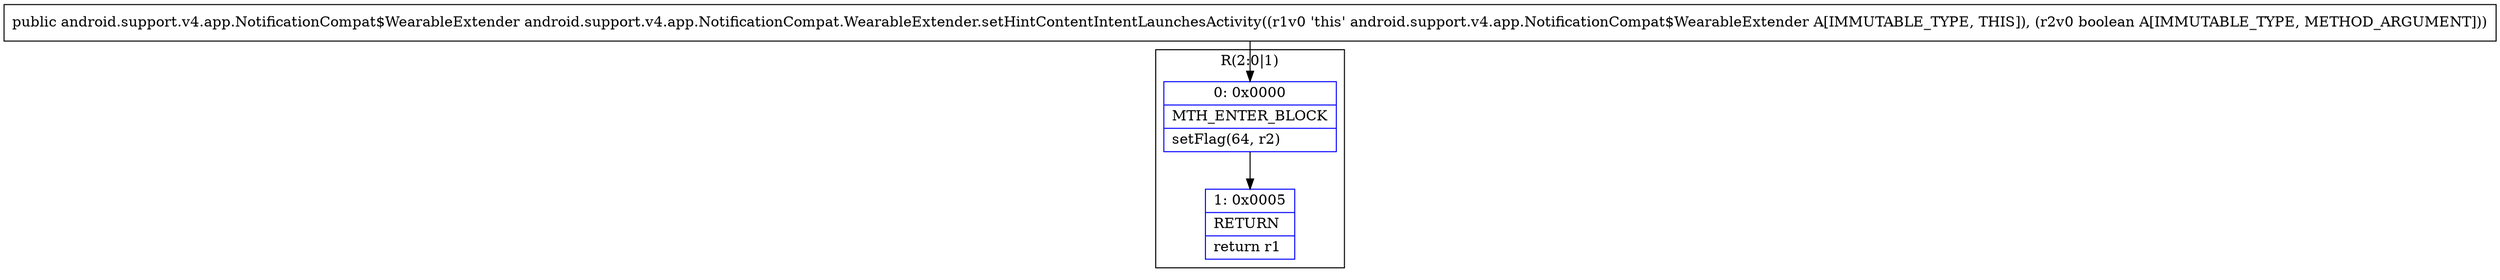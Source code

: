 digraph "CFG forandroid.support.v4.app.NotificationCompat.WearableExtender.setHintContentIntentLaunchesActivity(Z)Landroid\/support\/v4\/app\/NotificationCompat$WearableExtender;" {
subgraph cluster_Region_707525055 {
label = "R(2:0|1)";
node [shape=record,color=blue];
Node_0 [shape=record,label="{0\:\ 0x0000|MTH_ENTER_BLOCK\l|setFlag(64, r2)\l}"];
Node_1 [shape=record,label="{1\:\ 0x0005|RETURN\l|return r1\l}"];
}
MethodNode[shape=record,label="{public android.support.v4.app.NotificationCompat$WearableExtender android.support.v4.app.NotificationCompat.WearableExtender.setHintContentIntentLaunchesActivity((r1v0 'this' android.support.v4.app.NotificationCompat$WearableExtender A[IMMUTABLE_TYPE, THIS]), (r2v0 boolean A[IMMUTABLE_TYPE, METHOD_ARGUMENT])) }"];
MethodNode -> Node_0;
Node_0 -> Node_1;
}

